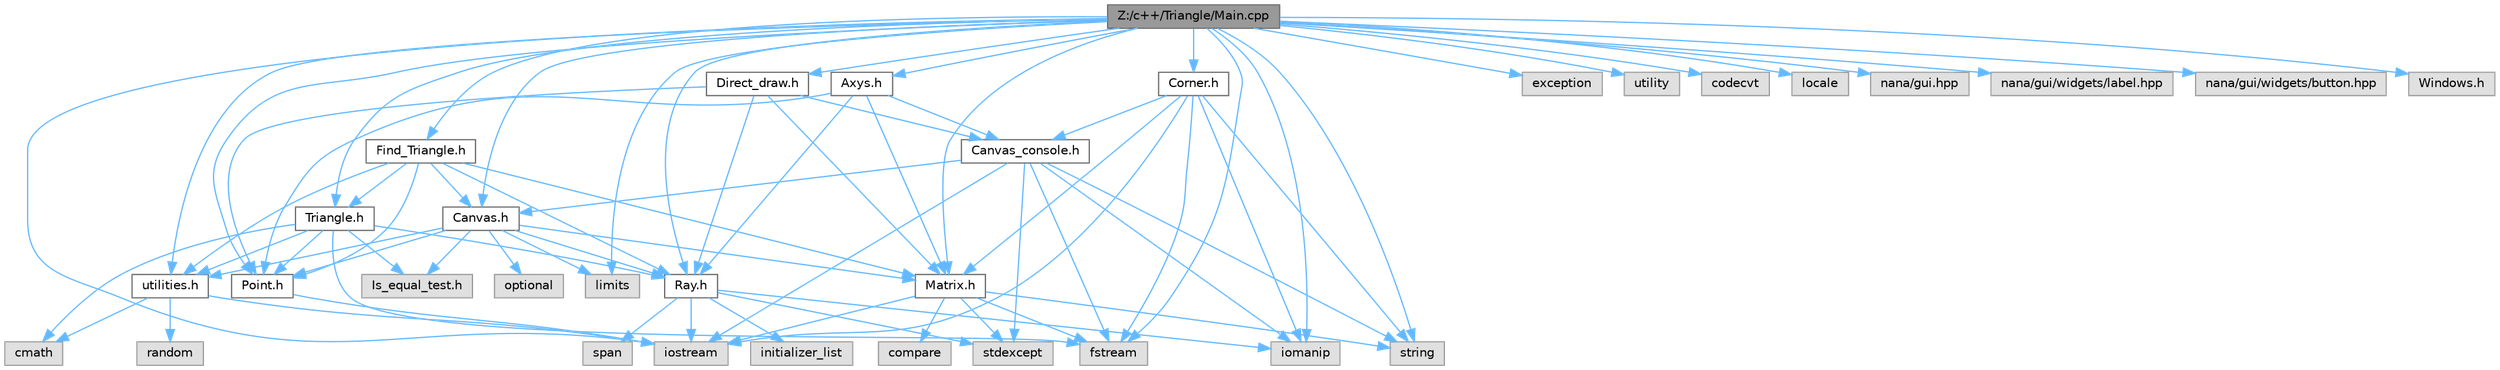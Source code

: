 digraph "Z:/c++/Triangle/Main.cpp"
{
 // LATEX_PDF_SIZE
  bgcolor="transparent";
  edge [fontname=Helvetica,fontsize=10,labelfontname=Helvetica,labelfontsize=10];
  node [fontname=Helvetica,fontsize=10,shape=box,height=0.2,width=0.4];
  Node1 [label="Z:/c++/Triangle/Main.cpp",height=0.2,width=0.4,color="gray40", fillcolor="grey60", style="filled", fontcolor="black",tooltip=" "];
  Node1 -> Node2 [color="steelblue1",style="solid"];
  Node2 [label="iostream",height=0.2,width=0.4,color="grey60", fillcolor="#E0E0E0", style="filled",tooltip=" "];
  Node1 -> Node3 [color="steelblue1",style="solid"];
  Node3 [label="iomanip",height=0.2,width=0.4,color="grey60", fillcolor="#E0E0E0", style="filled",tooltip=" "];
  Node1 -> Node4 [color="steelblue1",style="solid"];
  Node4 [label="fstream",height=0.2,width=0.4,color="grey60", fillcolor="#E0E0E0", style="filled",tooltip=" "];
  Node1 -> Node5 [color="steelblue1",style="solid"];
  Node5 [label="limits",height=0.2,width=0.4,color="grey60", fillcolor="#E0E0E0", style="filled",tooltip=" "];
  Node1 -> Node6 [color="steelblue1",style="solid"];
  Node6 [label="exception",height=0.2,width=0.4,color="grey60", fillcolor="#E0E0E0", style="filled",tooltip=" "];
  Node1 -> Node7 [color="steelblue1",style="solid"];
  Node7 [label="utility",height=0.2,width=0.4,color="grey60", fillcolor="#E0E0E0", style="filled",tooltip=" "];
  Node1 -> Node8 [color="steelblue1",style="solid"];
  Node8 [label="Canvas.h",height=0.2,width=0.4,color="grey40", fillcolor="white", style="filled",URL="$_canvas_8h.html",tooltip=" "];
  Node8 -> Node5 [color="steelblue1",style="solid"];
  Node8 -> Node9 [color="steelblue1",style="solid"];
  Node9 [label="Ray.h",height=0.2,width=0.4,color="grey40", fillcolor="white", style="filled",URL="$_ray_8h.html",tooltip=" "];
  Node9 -> Node3 [color="steelblue1",style="solid"];
  Node9 -> Node2 [color="steelblue1",style="solid"];
  Node9 -> Node10 [color="steelblue1",style="solid"];
  Node10 [label="stdexcept",height=0.2,width=0.4,color="grey60", fillcolor="#E0E0E0", style="filled",tooltip=" "];
  Node9 -> Node11 [color="steelblue1",style="solid"];
  Node11 [label="initializer_list",height=0.2,width=0.4,color="grey60", fillcolor="#E0E0E0", style="filled",tooltip=" "];
  Node9 -> Node12 [color="steelblue1",style="solid"];
  Node12 [label="span",height=0.2,width=0.4,color="grey60", fillcolor="#E0E0E0", style="filled",tooltip=" "];
  Node8 -> Node13 [color="steelblue1",style="solid"];
  Node13 [label="Point.h",height=0.2,width=0.4,color="grey40", fillcolor="white", style="filled",URL="$_point_8h.html",tooltip=" "];
  Node13 -> Node2 [color="steelblue1",style="solid"];
  Node8 -> Node14 [color="steelblue1",style="solid"];
  Node14 [label="Matrix.h",height=0.2,width=0.4,color="grey40", fillcolor="white", style="filled",URL="$_matrix_8h.html",tooltip=" "];
  Node14 -> Node10 [color="steelblue1",style="solid"];
  Node14 -> Node2 [color="steelblue1",style="solid"];
  Node14 -> Node4 [color="steelblue1",style="solid"];
  Node14 -> Node15 [color="steelblue1",style="solid"];
  Node15 [label="string",height=0.2,width=0.4,color="grey60", fillcolor="#E0E0E0", style="filled",tooltip=" "];
  Node14 -> Node16 [color="steelblue1",style="solid"];
  Node16 [label="compare",height=0.2,width=0.4,color="grey60", fillcolor="#E0E0E0", style="filled",tooltip=" "];
  Node8 -> Node17 [color="steelblue1",style="solid"];
  Node17 [label="utilities.h",height=0.2,width=0.4,color="grey40", fillcolor="white", style="filled",URL="$utilities_8h.html",tooltip=" "];
  Node17 -> Node2 [color="steelblue1",style="solid"];
  Node17 -> Node18 [color="steelblue1",style="solid"];
  Node18 [label="random",height=0.2,width=0.4,color="grey60", fillcolor="#E0E0E0", style="filled",tooltip=" "];
  Node17 -> Node19 [color="steelblue1",style="solid"];
  Node19 [label="cmath",height=0.2,width=0.4,color="grey60", fillcolor="#E0E0E0", style="filled",tooltip=" "];
  Node8 -> Node20 [color="steelblue1",style="solid"];
  Node20 [label="Is_equal_test.h",height=0.2,width=0.4,color="grey60", fillcolor="#E0E0E0", style="filled",tooltip=" "];
  Node8 -> Node21 [color="steelblue1",style="solid"];
  Node21 [label="optional",height=0.2,width=0.4,color="grey60", fillcolor="#E0E0E0", style="filled",tooltip=" "];
  Node1 -> Node13 [color="steelblue1",style="solid"];
  Node1 -> Node22 [color="steelblue1",style="solid"];
  Node22 [label="Triangle.h",height=0.2,width=0.4,color="grey40", fillcolor="white", style="filled",URL="$_triangle_8h.html",tooltip=" "];
  Node22 -> Node4 [color="steelblue1",style="solid"];
  Node22 -> Node19 [color="steelblue1",style="solid"];
  Node22 -> Node9 [color="steelblue1",style="solid"];
  Node22 -> Node13 [color="steelblue1",style="solid"];
  Node22 -> Node20 [color="steelblue1",style="solid"];
  Node22 -> Node17 [color="steelblue1",style="solid"];
  Node1 -> Node17 [color="steelblue1",style="solid"];
  Node1 -> Node9 [color="steelblue1",style="solid"];
  Node1 -> Node14 [color="steelblue1",style="solid"];
  Node1 -> Node23 [color="steelblue1",style="solid"];
  Node23 [label="Find_Triangle.h",height=0.2,width=0.4,color="grey40", fillcolor="white", style="filled",URL="$_find___triangle_8h.html",tooltip=" "];
  Node23 -> Node8 [color="steelblue1",style="solid"];
  Node23 -> Node13 [color="steelblue1",style="solid"];
  Node23 -> Node22 [color="steelblue1",style="solid"];
  Node23 -> Node17 [color="steelblue1",style="solid"];
  Node23 -> Node9 [color="steelblue1",style="solid"];
  Node23 -> Node14 [color="steelblue1",style="solid"];
  Node1 -> Node24 [color="steelblue1",style="solid"];
  Node24 [label="Corner.h",height=0.2,width=0.4,color="grey40", fillcolor="white", style="filled",URL="$_corner_8h.html",tooltip=" "];
  Node24 -> Node25 [color="steelblue1",style="solid"];
  Node25 [label="Canvas_console.h",height=0.2,width=0.4,color="grey40", fillcolor="white", style="filled",URL="$_canvas__console_8h.html",tooltip=" "];
  Node25 -> Node8 [color="steelblue1",style="solid"];
  Node25 -> Node2 [color="steelblue1",style="solid"];
  Node25 -> Node3 [color="steelblue1",style="solid"];
  Node25 -> Node4 [color="steelblue1",style="solid"];
  Node25 -> Node15 [color="steelblue1",style="solid"];
  Node25 -> Node10 [color="steelblue1",style="solid"];
  Node24 -> Node14 [color="steelblue1",style="solid"];
  Node24 -> Node15 [color="steelblue1",style="solid"];
  Node24 -> Node2 [color="steelblue1",style="solid"];
  Node24 -> Node3 [color="steelblue1",style="solid"];
  Node24 -> Node4 [color="steelblue1",style="solid"];
  Node1 -> Node26 [color="steelblue1",style="solid"];
  Node26 [label="Axys.h",height=0.2,width=0.4,color="grey40", fillcolor="white", style="filled",URL="$_axys_8h.html",tooltip=" "];
  Node26 -> Node25 [color="steelblue1",style="solid"];
  Node26 -> Node13 [color="steelblue1",style="solid"];
  Node26 -> Node9 [color="steelblue1",style="solid"];
  Node26 -> Node14 [color="steelblue1",style="solid"];
  Node1 -> Node27 [color="steelblue1",style="solid"];
  Node27 [label="Direct_draw.h",height=0.2,width=0.4,color="grey40", fillcolor="white", style="filled",URL="$_direct__draw_8h.html",tooltip=" "];
  Node27 -> Node25 [color="steelblue1",style="solid"];
  Node27 -> Node13 [color="steelblue1",style="solid"];
  Node27 -> Node9 [color="steelblue1",style="solid"];
  Node27 -> Node14 [color="steelblue1",style="solid"];
  Node1 -> Node28 [color="steelblue1",style="solid"];
  Node28 [label="codecvt",height=0.2,width=0.4,color="grey60", fillcolor="#E0E0E0", style="filled",tooltip=" "];
  Node1 -> Node15 [color="steelblue1",style="solid"];
  Node1 -> Node29 [color="steelblue1",style="solid"];
  Node29 [label="locale",height=0.2,width=0.4,color="grey60", fillcolor="#E0E0E0", style="filled",tooltip=" "];
  Node1 -> Node30 [color="steelblue1",style="solid"];
  Node30 [label="nana/gui.hpp",height=0.2,width=0.4,color="grey60", fillcolor="#E0E0E0", style="filled",tooltip=" "];
  Node1 -> Node31 [color="steelblue1",style="solid"];
  Node31 [label="nana/gui/widgets/label.hpp",height=0.2,width=0.4,color="grey60", fillcolor="#E0E0E0", style="filled",tooltip=" "];
  Node1 -> Node32 [color="steelblue1",style="solid"];
  Node32 [label="nana/gui/widgets/button.hpp",height=0.2,width=0.4,color="grey60", fillcolor="#E0E0E0", style="filled",tooltip=" "];
  Node1 -> Node33 [color="steelblue1",style="solid"];
  Node33 [label="Windows.h",height=0.2,width=0.4,color="grey60", fillcolor="#E0E0E0", style="filled",tooltip=" "];
}
